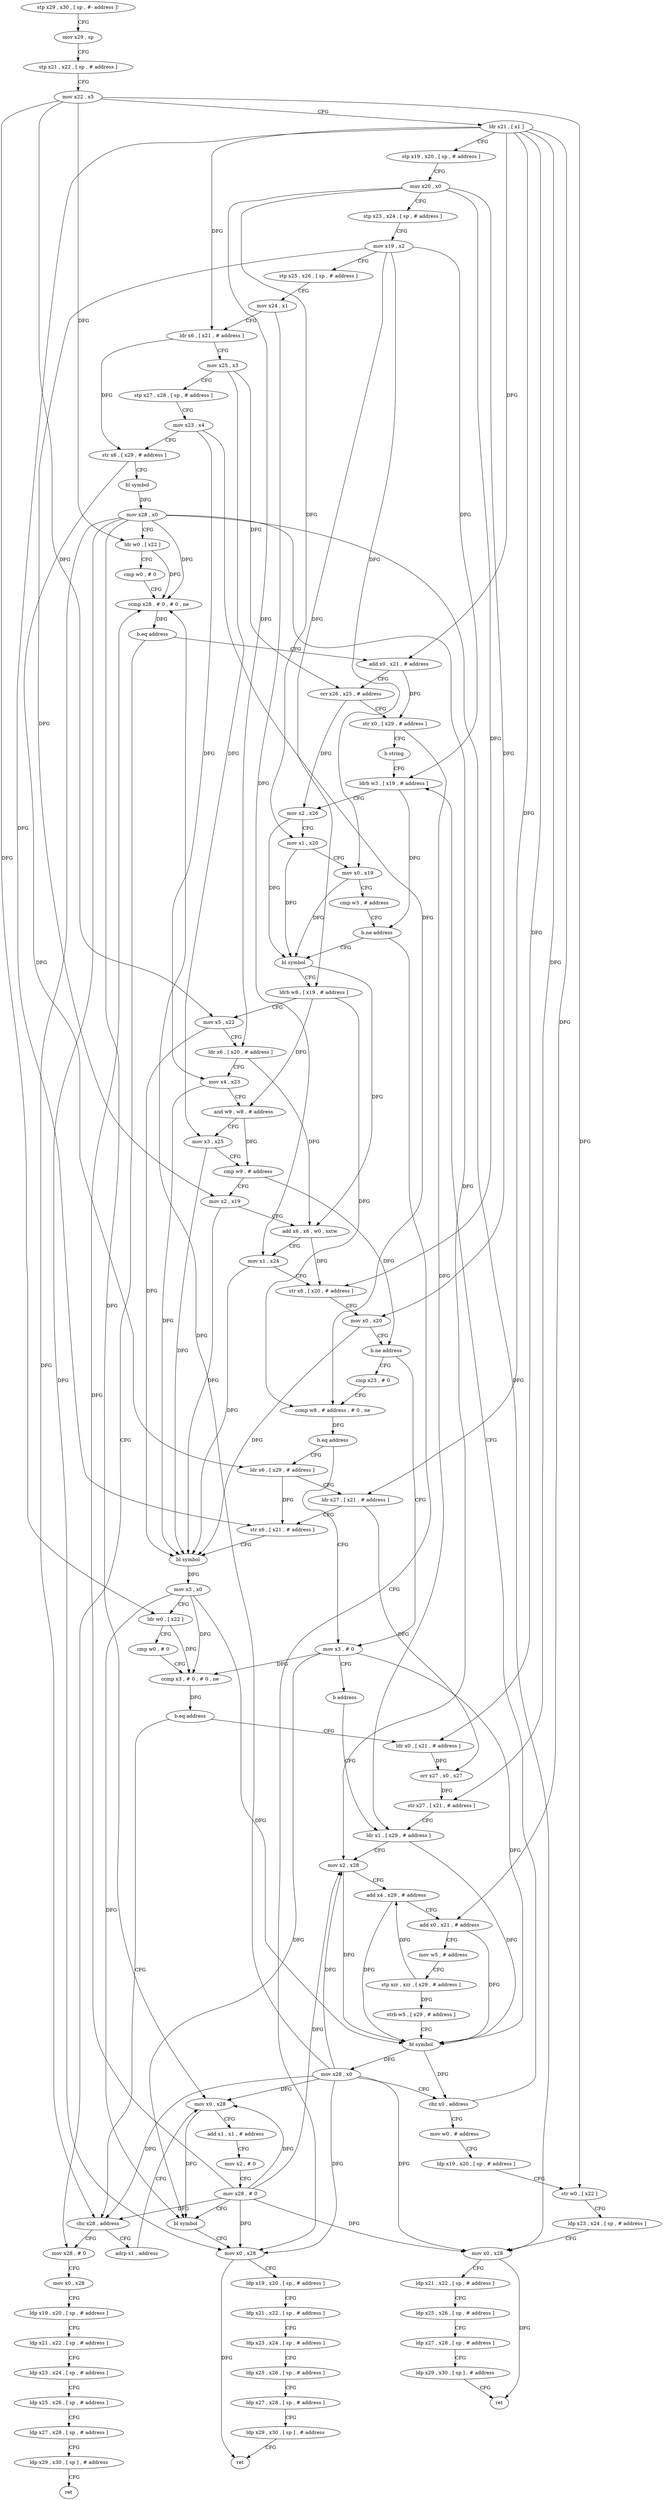 digraph "func" {
"4363824" [label = "stp x29 , x30 , [ sp , #- address ]!" ]
"4363828" [label = "mov x29 , sp" ]
"4363832" [label = "stp x21 , x22 , [ sp , # address ]" ]
"4363836" [label = "mov x22 , x5" ]
"4363840" [label = "ldr x21 , [ x1 ]" ]
"4363844" [label = "stp x19 , x20 , [ sp , # address ]" ]
"4363848" [label = "mov x20 , x0" ]
"4363852" [label = "stp x23 , x24 , [ sp , # address ]" ]
"4363856" [label = "mov x19 , x2" ]
"4363860" [label = "stp x25 , x26 , [ sp , # address ]" ]
"4363864" [label = "mov x24 , x1" ]
"4363868" [label = "ldr x6 , [ x21 , # address ]" ]
"4363872" [label = "mov x25 , x3" ]
"4363876" [label = "stp x27 , x28 , [ sp , # address ]" ]
"4363880" [label = "mov x23 , x4" ]
"4363884" [label = "str x6 , [ x29 , # address ]" ]
"4363888" [label = "bl symbol" ]
"4363892" [label = "mov x28 , x0" ]
"4363896" [label = "ldr w0 , [ x22 ]" ]
"4363900" [label = "cmp w0 , # 0" ]
"4363904" [label = "ccmp x28 , # 0 , # 0 , ne" ]
"4363908" [label = "b.eq address" ]
"4364224" [label = "mov x28 , # 0" ]
"4363912" [label = "add x0 , x21 , # address" ]
"4364228" [label = "mov x0 , x28" ]
"4364232" [label = "ldp x19 , x20 , [ sp , # address ]" ]
"4364236" [label = "ldp x21 , x22 , [ sp , # address ]" ]
"4364240" [label = "ldp x23 , x24 , [ sp , # address ]" ]
"4364244" [label = "ldp x25 , x26 , [ sp , # address ]" ]
"4364248" [label = "ldp x27 , x28 , [ sp , # address ]" ]
"4364252" [label = "ldp x29 , x30 , [ sp ] , # address" ]
"4364256" [label = "ret" ]
"4363916" [label = "orr x26 , x25 , # address" ]
"4363920" [label = "str x0 , [ x29 , # address ]" ]
"4363924" [label = "b string" ]
"4364028" [label = "ldrb w3 , [ x19 , # address ]" ]
"4364032" [label = "mov x2 , x26" ]
"4364036" [label = "mov x1 , x20" ]
"4364040" [label = "mov x0 , x19" ]
"4364044" [label = "cmp w3 , # address" ]
"4364048" [label = "b.ne address" ]
"4364148" [label = "mov x0 , x28" ]
"4364052" [label = "bl symbol" ]
"4364152" [label = "ldp x19 , x20 , [ sp , # address ]" ]
"4364156" [label = "ldp x21 , x22 , [ sp , # address ]" ]
"4364160" [label = "ldp x23 , x24 , [ sp , # address ]" ]
"4364164" [label = "ldp x25 , x26 , [ sp , # address ]" ]
"4364168" [label = "ldp x27 , x28 , [ sp , # address ]" ]
"4364172" [label = "ldp x29 , x30 , [ sp ] , # address" ]
"4364176" [label = "ret" ]
"4364056" [label = "ldrb w8 , [ x19 , # address ]" ]
"4364060" [label = "mov x5 , x22" ]
"4364064" [label = "ldr x6 , [ x20 , # address ]" ]
"4364068" [label = "mov x4 , x23" ]
"4364072" [label = "and w9 , w8 , # address" ]
"4364076" [label = "mov x3 , x25" ]
"4364080" [label = "cmp w9 , # address" ]
"4364084" [label = "mov x2 , x19" ]
"4364088" [label = "add x6 , x6 , w0 , sxtw" ]
"4364092" [label = "mov x1 , x24" ]
"4364096" [label = "str x6 , [ x20 , # address ]" ]
"4364100" [label = "mov x0 , x20" ]
"4364104" [label = "b.ne address" ]
"4363928" [label = "cmp x23 , # 0" ]
"4364108" [label = "mov x3 , # 0" ]
"4363932" [label = "ccmp w8 , # address , # 0 , ne" ]
"4363936" [label = "b.eq address" ]
"4363940" [label = "ldr x6 , [ x29 , # address ]" ]
"4364112" [label = "b address" ]
"4363988" [label = "ldr x1 , [ x29 , # address ]" ]
"4363944" [label = "ldr x27 , [ x21 , # address ]" ]
"4363948" [label = "str x6 , [ x21 , # address ]" ]
"4363952" [label = "bl symbol" ]
"4363956" [label = "mov x3 , x0" ]
"4363960" [label = "ldr w0 , [ x22 ]" ]
"4363964" [label = "cmp w0 , # 0" ]
"4363968" [label = "ccmp x3 , # 0 , # 0 , ne" ]
"4363972" [label = "b.eq address" ]
"4364120" [label = "cbz x28 , address" ]
"4363976" [label = "ldr x0 , [ x21 , # address ]" ]
"4363992" [label = "mov x2 , x28" ]
"4363996" [label = "add x4 , x29 , # address" ]
"4364000" [label = "add x0 , x21 , # address" ]
"4364004" [label = "mov w5 , # address" ]
"4364008" [label = "stp xzr , xzr , [ x29 , # address ]" ]
"4364012" [label = "strb w5 , [ x29 , # address ]" ]
"4364016" [label = "bl symbol" ]
"4364020" [label = "mov x28 , x0" ]
"4364024" [label = "cbz x0 , address" ]
"4364184" [label = "mov w0 , # address" ]
"4364124" [label = "adrp x1 , address" ]
"4363980" [label = "orr x27 , x0 , x27" ]
"4363984" [label = "str x27 , [ x21 , # address ]" ]
"4364188" [label = "ldp x19 , x20 , [ sp , # address ]" ]
"4364192" [label = "str w0 , [ x22 ]" ]
"4364196" [label = "ldp x23 , x24 , [ sp , # address ]" ]
"4364200" [label = "mov x0 , x28" ]
"4364204" [label = "ldp x21 , x22 , [ sp , # address ]" ]
"4364208" [label = "ldp x25 , x26 , [ sp , # address ]" ]
"4364212" [label = "ldp x27 , x28 , [ sp , # address ]" ]
"4364216" [label = "ldp x29 , x30 , [ sp ] , # address" ]
"4364220" [label = "ret" ]
"4364128" [label = "mov x0 , x28" ]
"4364132" [label = "add x1 , x1 , # address" ]
"4364136" [label = "mov x2 , # 0" ]
"4364140" [label = "mov x28 , # 0" ]
"4364144" [label = "bl symbol" ]
"4363824" -> "4363828" [ label = "CFG" ]
"4363828" -> "4363832" [ label = "CFG" ]
"4363832" -> "4363836" [ label = "CFG" ]
"4363836" -> "4363840" [ label = "CFG" ]
"4363836" -> "4363896" [ label = "DFG" ]
"4363836" -> "4364060" [ label = "DFG" ]
"4363836" -> "4364192" [ label = "DFG" ]
"4363836" -> "4363960" [ label = "DFG" ]
"4363840" -> "4363844" [ label = "CFG" ]
"4363840" -> "4363868" [ label = "DFG" ]
"4363840" -> "4363912" [ label = "DFG" ]
"4363840" -> "4364000" [ label = "DFG" ]
"4363840" -> "4363944" [ label = "DFG" ]
"4363840" -> "4363948" [ label = "DFG" ]
"4363840" -> "4363976" [ label = "DFG" ]
"4363840" -> "4363984" [ label = "DFG" ]
"4363844" -> "4363848" [ label = "CFG" ]
"4363848" -> "4363852" [ label = "CFG" ]
"4363848" -> "4364036" [ label = "DFG" ]
"4363848" -> "4364064" [ label = "DFG" ]
"4363848" -> "4364096" [ label = "DFG" ]
"4363848" -> "4364100" [ label = "DFG" ]
"4363852" -> "4363856" [ label = "CFG" ]
"4363856" -> "4363860" [ label = "CFG" ]
"4363856" -> "4364028" [ label = "DFG" ]
"4363856" -> "4364040" [ label = "DFG" ]
"4363856" -> "4364056" [ label = "DFG" ]
"4363856" -> "4364084" [ label = "DFG" ]
"4363860" -> "4363864" [ label = "CFG" ]
"4363864" -> "4363868" [ label = "CFG" ]
"4363864" -> "4364092" [ label = "DFG" ]
"4363868" -> "4363872" [ label = "CFG" ]
"4363868" -> "4363884" [ label = "DFG" ]
"4363872" -> "4363876" [ label = "CFG" ]
"4363872" -> "4363916" [ label = "DFG" ]
"4363872" -> "4364076" [ label = "DFG" ]
"4363876" -> "4363880" [ label = "CFG" ]
"4363880" -> "4363884" [ label = "CFG" ]
"4363880" -> "4364068" [ label = "DFG" ]
"4363880" -> "4363932" [ label = "DFG" ]
"4363884" -> "4363888" [ label = "CFG" ]
"4363884" -> "4363940" [ label = "DFG" ]
"4363888" -> "4363892" [ label = "DFG" ]
"4363892" -> "4363896" [ label = "CFG" ]
"4363892" -> "4363904" [ label = "DFG" ]
"4363892" -> "4364148" [ label = "DFG" ]
"4363892" -> "4363992" [ label = "DFG" ]
"4363892" -> "4364200" [ label = "DFG" ]
"4363892" -> "4364120" [ label = "DFG" ]
"4363892" -> "4364128" [ label = "DFG" ]
"4363896" -> "4363900" [ label = "CFG" ]
"4363896" -> "4363904" [ label = "DFG" ]
"4363900" -> "4363904" [ label = "CFG" ]
"4363904" -> "4363908" [ label = "DFG" ]
"4363908" -> "4364224" [ label = "CFG" ]
"4363908" -> "4363912" [ label = "CFG" ]
"4364224" -> "4364228" [ label = "CFG" ]
"4363912" -> "4363916" [ label = "CFG" ]
"4363912" -> "4363920" [ label = "DFG" ]
"4364228" -> "4364232" [ label = "CFG" ]
"4364232" -> "4364236" [ label = "CFG" ]
"4364236" -> "4364240" [ label = "CFG" ]
"4364240" -> "4364244" [ label = "CFG" ]
"4364244" -> "4364248" [ label = "CFG" ]
"4364248" -> "4364252" [ label = "CFG" ]
"4364252" -> "4364256" [ label = "CFG" ]
"4363916" -> "4363920" [ label = "CFG" ]
"4363916" -> "4364032" [ label = "DFG" ]
"4363920" -> "4363924" [ label = "CFG" ]
"4363920" -> "4363988" [ label = "DFG" ]
"4363924" -> "4364028" [ label = "CFG" ]
"4364028" -> "4364032" [ label = "CFG" ]
"4364028" -> "4364048" [ label = "DFG" ]
"4364032" -> "4364036" [ label = "CFG" ]
"4364032" -> "4364052" [ label = "DFG" ]
"4364036" -> "4364040" [ label = "CFG" ]
"4364036" -> "4364052" [ label = "DFG" ]
"4364040" -> "4364044" [ label = "CFG" ]
"4364040" -> "4364052" [ label = "DFG" ]
"4364044" -> "4364048" [ label = "CFG" ]
"4364048" -> "4364148" [ label = "CFG" ]
"4364048" -> "4364052" [ label = "CFG" ]
"4364148" -> "4364152" [ label = "CFG" ]
"4364148" -> "4364176" [ label = "DFG" ]
"4364052" -> "4364056" [ label = "CFG" ]
"4364052" -> "4364088" [ label = "DFG" ]
"4364152" -> "4364156" [ label = "CFG" ]
"4364156" -> "4364160" [ label = "CFG" ]
"4364160" -> "4364164" [ label = "CFG" ]
"4364164" -> "4364168" [ label = "CFG" ]
"4364168" -> "4364172" [ label = "CFG" ]
"4364172" -> "4364176" [ label = "CFG" ]
"4364056" -> "4364060" [ label = "CFG" ]
"4364056" -> "4364072" [ label = "DFG" ]
"4364056" -> "4363932" [ label = "DFG" ]
"4364060" -> "4364064" [ label = "CFG" ]
"4364060" -> "4363952" [ label = "DFG" ]
"4364064" -> "4364068" [ label = "CFG" ]
"4364064" -> "4364088" [ label = "DFG" ]
"4364068" -> "4364072" [ label = "CFG" ]
"4364068" -> "4363952" [ label = "DFG" ]
"4364072" -> "4364076" [ label = "CFG" ]
"4364072" -> "4364080" [ label = "DFG" ]
"4364076" -> "4364080" [ label = "CFG" ]
"4364076" -> "4363952" [ label = "DFG" ]
"4364080" -> "4364084" [ label = "CFG" ]
"4364080" -> "4364104" [ label = "DFG" ]
"4364084" -> "4364088" [ label = "CFG" ]
"4364084" -> "4363952" [ label = "DFG" ]
"4364088" -> "4364092" [ label = "CFG" ]
"4364088" -> "4364096" [ label = "DFG" ]
"4364092" -> "4364096" [ label = "CFG" ]
"4364092" -> "4363952" [ label = "DFG" ]
"4364096" -> "4364100" [ label = "CFG" ]
"4364100" -> "4364104" [ label = "CFG" ]
"4364100" -> "4363952" [ label = "DFG" ]
"4364104" -> "4363928" [ label = "CFG" ]
"4364104" -> "4364108" [ label = "CFG" ]
"4363928" -> "4363932" [ label = "CFG" ]
"4364108" -> "4364112" [ label = "CFG" ]
"4364108" -> "4364016" [ label = "DFG" ]
"4364108" -> "4363968" [ label = "DFG" ]
"4364108" -> "4364144" [ label = "DFG" ]
"4363932" -> "4363936" [ label = "DFG" ]
"4363936" -> "4364108" [ label = "CFG" ]
"4363936" -> "4363940" [ label = "CFG" ]
"4363940" -> "4363944" [ label = "CFG" ]
"4363940" -> "4363948" [ label = "DFG" ]
"4364112" -> "4363988" [ label = "CFG" ]
"4363988" -> "4363992" [ label = "CFG" ]
"4363988" -> "4364016" [ label = "DFG" ]
"4363944" -> "4363948" [ label = "CFG" ]
"4363944" -> "4363980" [ label = "DFG" ]
"4363948" -> "4363952" [ label = "CFG" ]
"4363952" -> "4363956" [ label = "DFG" ]
"4363956" -> "4363960" [ label = "CFG" ]
"4363956" -> "4364016" [ label = "DFG" ]
"4363956" -> "4363968" [ label = "DFG" ]
"4363956" -> "4364144" [ label = "DFG" ]
"4363960" -> "4363964" [ label = "CFG" ]
"4363960" -> "4363968" [ label = "DFG" ]
"4363964" -> "4363968" [ label = "CFG" ]
"4363968" -> "4363972" [ label = "DFG" ]
"4363972" -> "4364120" [ label = "CFG" ]
"4363972" -> "4363976" [ label = "CFG" ]
"4364120" -> "4364224" [ label = "CFG" ]
"4364120" -> "4364124" [ label = "CFG" ]
"4363976" -> "4363980" [ label = "DFG" ]
"4363992" -> "4363996" [ label = "CFG" ]
"4363992" -> "4364016" [ label = "DFG" ]
"4363996" -> "4364000" [ label = "CFG" ]
"4363996" -> "4364016" [ label = "DFG" ]
"4364000" -> "4364004" [ label = "CFG" ]
"4364000" -> "4364016" [ label = "DFG" ]
"4364004" -> "4364008" [ label = "CFG" ]
"4364008" -> "4364012" [ label = "DFG" ]
"4364008" -> "4363996" [ label = "DFG" ]
"4364012" -> "4364016" [ label = "CFG" ]
"4364016" -> "4364020" [ label = "DFG" ]
"4364016" -> "4364024" [ label = "DFG" ]
"4364020" -> "4364024" [ label = "CFG" ]
"4364020" -> "4363904" [ label = "DFG" ]
"4364020" -> "4364148" [ label = "DFG" ]
"4364020" -> "4363992" [ label = "DFG" ]
"4364020" -> "4364200" [ label = "DFG" ]
"4364020" -> "4364120" [ label = "DFG" ]
"4364020" -> "4364128" [ label = "DFG" ]
"4364024" -> "4364184" [ label = "CFG" ]
"4364024" -> "4364028" [ label = "CFG" ]
"4364184" -> "4364188" [ label = "CFG" ]
"4364124" -> "4364128" [ label = "CFG" ]
"4363980" -> "4363984" [ label = "DFG" ]
"4363984" -> "4363988" [ label = "CFG" ]
"4364188" -> "4364192" [ label = "CFG" ]
"4364192" -> "4364196" [ label = "CFG" ]
"4364196" -> "4364200" [ label = "CFG" ]
"4364200" -> "4364204" [ label = "CFG" ]
"4364200" -> "4364220" [ label = "DFG" ]
"4364204" -> "4364208" [ label = "CFG" ]
"4364208" -> "4364212" [ label = "CFG" ]
"4364212" -> "4364216" [ label = "CFG" ]
"4364216" -> "4364220" [ label = "CFG" ]
"4364128" -> "4364132" [ label = "CFG" ]
"4364128" -> "4364144" [ label = "DFG" ]
"4364132" -> "4364136" [ label = "CFG" ]
"4364136" -> "4364140" [ label = "CFG" ]
"4364140" -> "4364144" [ label = "CFG" ]
"4364140" -> "4363904" [ label = "DFG" ]
"4364140" -> "4364148" [ label = "DFG" ]
"4364140" -> "4363992" [ label = "DFG" ]
"4364140" -> "4364200" [ label = "DFG" ]
"4364140" -> "4364120" [ label = "DFG" ]
"4364140" -> "4364128" [ label = "DFG" ]
"4364144" -> "4364148" [ label = "CFG" ]
}
